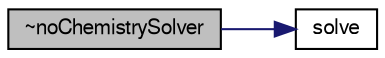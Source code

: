 digraph "~noChemistrySolver"
{
  bgcolor="transparent";
  edge [fontname="FreeSans",fontsize="10",labelfontname="FreeSans",labelfontsize="10"];
  node [fontname="FreeSans",fontsize="10",shape=record];
  rankdir="LR";
  Node2 [label="~noChemistrySolver",height=0.2,width=0.4,color="black", fillcolor="grey75", style="filled", fontcolor="black"];
  Node2 -> Node3 [color="midnightblue",fontsize="10",style="solid",fontname="FreeSans"];
  Node3 [label="solve",height=0.2,width=0.4,color="black",URL="$a29814.html#a37ca1b6028f2ab82e6a1f11b56d36d69",tooltip="Update the concentrations and return the chemical time. "];
}
